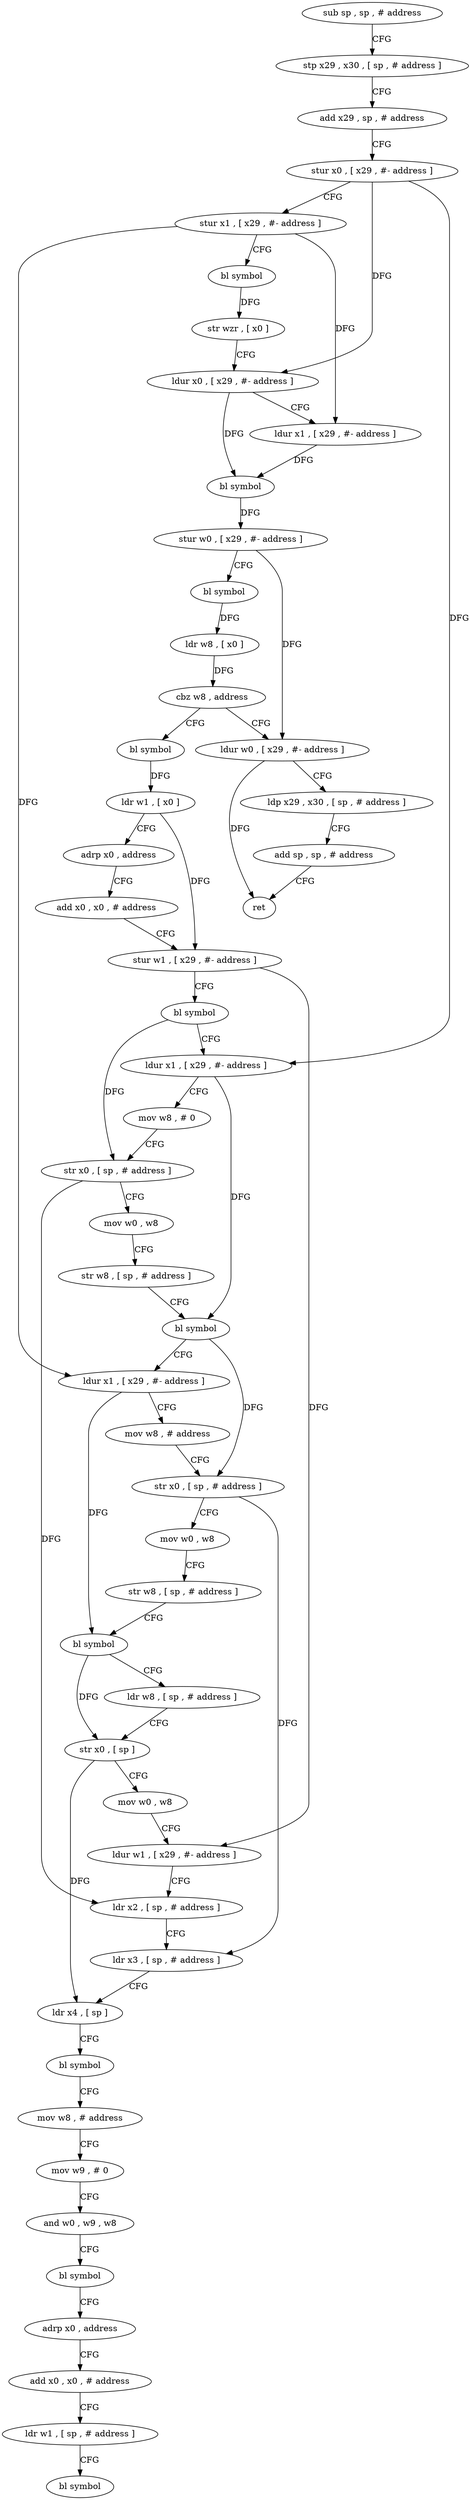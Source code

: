 digraph "func" {
"4240836" [label = "sub sp , sp , # address" ]
"4240840" [label = "stp x29 , x30 , [ sp , # address ]" ]
"4240844" [label = "add x29 , sp , # address" ]
"4240848" [label = "stur x0 , [ x29 , #- address ]" ]
"4240852" [label = "stur x1 , [ x29 , #- address ]" ]
"4240856" [label = "bl symbol" ]
"4240860" [label = "str wzr , [ x0 ]" ]
"4240864" [label = "ldur x0 , [ x29 , #- address ]" ]
"4240868" [label = "ldur x1 , [ x29 , #- address ]" ]
"4240872" [label = "bl symbol" ]
"4240876" [label = "stur w0 , [ x29 , #- address ]" ]
"4240880" [label = "bl symbol" ]
"4240884" [label = "ldr w8 , [ x0 ]" ]
"4240888" [label = "cbz w8 , address" ]
"4241028" [label = "ldur w0 , [ x29 , #- address ]" ]
"4240892" [label = "bl symbol" ]
"4241032" [label = "ldp x29 , x30 , [ sp , # address ]" ]
"4241036" [label = "add sp , sp , # address" ]
"4241040" [label = "ret" ]
"4240896" [label = "ldr w1 , [ x0 ]" ]
"4240900" [label = "adrp x0 , address" ]
"4240904" [label = "add x0 , x0 , # address" ]
"4240908" [label = "stur w1 , [ x29 , #- address ]" ]
"4240912" [label = "bl symbol" ]
"4240916" [label = "ldur x1 , [ x29 , #- address ]" ]
"4240920" [label = "mov w8 , # 0" ]
"4240924" [label = "str x0 , [ sp , # address ]" ]
"4240928" [label = "mov w0 , w8" ]
"4240932" [label = "str w8 , [ sp , # address ]" ]
"4240936" [label = "bl symbol" ]
"4240940" [label = "ldur x1 , [ x29 , #- address ]" ]
"4240944" [label = "mov w8 , # address" ]
"4240948" [label = "str x0 , [ sp , # address ]" ]
"4240952" [label = "mov w0 , w8" ]
"4240956" [label = "str w8 , [ sp , # address ]" ]
"4240960" [label = "bl symbol" ]
"4240964" [label = "ldr w8 , [ sp , # address ]" ]
"4240968" [label = "str x0 , [ sp ]" ]
"4240972" [label = "mov w0 , w8" ]
"4240976" [label = "ldur w1 , [ x29 , #- address ]" ]
"4240980" [label = "ldr x2 , [ sp , # address ]" ]
"4240984" [label = "ldr x3 , [ sp , # address ]" ]
"4240988" [label = "ldr x4 , [ sp ]" ]
"4240992" [label = "bl symbol" ]
"4240996" [label = "mov w8 , # address" ]
"4241000" [label = "mov w9 , # 0" ]
"4241004" [label = "and w0 , w9 , w8" ]
"4241008" [label = "bl symbol" ]
"4241012" [label = "adrp x0 , address" ]
"4241016" [label = "add x0 , x0 , # address" ]
"4241020" [label = "ldr w1 , [ sp , # address ]" ]
"4241024" [label = "bl symbol" ]
"4240836" -> "4240840" [ label = "CFG" ]
"4240840" -> "4240844" [ label = "CFG" ]
"4240844" -> "4240848" [ label = "CFG" ]
"4240848" -> "4240852" [ label = "CFG" ]
"4240848" -> "4240864" [ label = "DFG" ]
"4240848" -> "4240916" [ label = "DFG" ]
"4240852" -> "4240856" [ label = "CFG" ]
"4240852" -> "4240868" [ label = "DFG" ]
"4240852" -> "4240940" [ label = "DFG" ]
"4240856" -> "4240860" [ label = "DFG" ]
"4240860" -> "4240864" [ label = "CFG" ]
"4240864" -> "4240868" [ label = "CFG" ]
"4240864" -> "4240872" [ label = "DFG" ]
"4240868" -> "4240872" [ label = "DFG" ]
"4240872" -> "4240876" [ label = "DFG" ]
"4240876" -> "4240880" [ label = "CFG" ]
"4240876" -> "4241028" [ label = "DFG" ]
"4240880" -> "4240884" [ label = "DFG" ]
"4240884" -> "4240888" [ label = "DFG" ]
"4240888" -> "4241028" [ label = "CFG" ]
"4240888" -> "4240892" [ label = "CFG" ]
"4241028" -> "4241032" [ label = "CFG" ]
"4241028" -> "4241040" [ label = "DFG" ]
"4240892" -> "4240896" [ label = "DFG" ]
"4241032" -> "4241036" [ label = "CFG" ]
"4241036" -> "4241040" [ label = "CFG" ]
"4240896" -> "4240900" [ label = "CFG" ]
"4240896" -> "4240908" [ label = "DFG" ]
"4240900" -> "4240904" [ label = "CFG" ]
"4240904" -> "4240908" [ label = "CFG" ]
"4240908" -> "4240912" [ label = "CFG" ]
"4240908" -> "4240976" [ label = "DFG" ]
"4240912" -> "4240916" [ label = "CFG" ]
"4240912" -> "4240924" [ label = "DFG" ]
"4240916" -> "4240920" [ label = "CFG" ]
"4240916" -> "4240936" [ label = "DFG" ]
"4240920" -> "4240924" [ label = "CFG" ]
"4240924" -> "4240928" [ label = "CFG" ]
"4240924" -> "4240980" [ label = "DFG" ]
"4240928" -> "4240932" [ label = "CFG" ]
"4240932" -> "4240936" [ label = "CFG" ]
"4240936" -> "4240940" [ label = "CFG" ]
"4240936" -> "4240948" [ label = "DFG" ]
"4240940" -> "4240944" [ label = "CFG" ]
"4240940" -> "4240960" [ label = "DFG" ]
"4240944" -> "4240948" [ label = "CFG" ]
"4240948" -> "4240952" [ label = "CFG" ]
"4240948" -> "4240984" [ label = "DFG" ]
"4240952" -> "4240956" [ label = "CFG" ]
"4240956" -> "4240960" [ label = "CFG" ]
"4240960" -> "4240964" [ label = "CFG" ]
"4240960" -> "4240968" [ label = "DFG" ]
"4240964" -> "4240968" [ label = "CFG" ]
"4240968" -> "4240972" [ label = "CFG" ]
"4240968" -> "4240988" [ label = "DFG" ]
"4240972" -> "4240976" [ label = "CFG" ]
"4240976" -> "4240980" [ label = "CFG" ]
"4240980" -> "4240984" [ label = "CFG" ]
"4240984" -> "4240988" [ label = "CFG" ]
"4240988" -> "4240992" [ label = "CFG" ]
"4240992" -> "4240996" [ label = "CFG" ]
"4240996" -> "4241000" [ label = "CFG" ]
"4241000" -> "4241004" [ label = "CFG" ]
"4241004" -> "4241008" [ label = "CFG" ]
"4241008" -> "4241012" [ label = "CFG" ]
"4241012" -> "4241016" [ label = "CFG" ]
"4241016" -> "4241020" [ label = "CFG" ]
"4241020" -> "4241024" [ label = "CFG" ]
}
